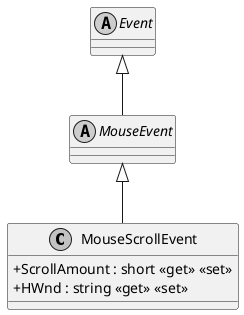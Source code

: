 @startuml
skinparam monochrome true
skinparam classAttributeIconSize 0

class MouseScrollEvent {
    + ScrollAmount : short <<get>> <<set>>
    + HWnd : string <<get>> <<set>>
}
abstract class MouseEvent
abstract class Event
MouseEvent <|-- MouseScrollEvent
Event <|-- MouseEvent
@enduml
